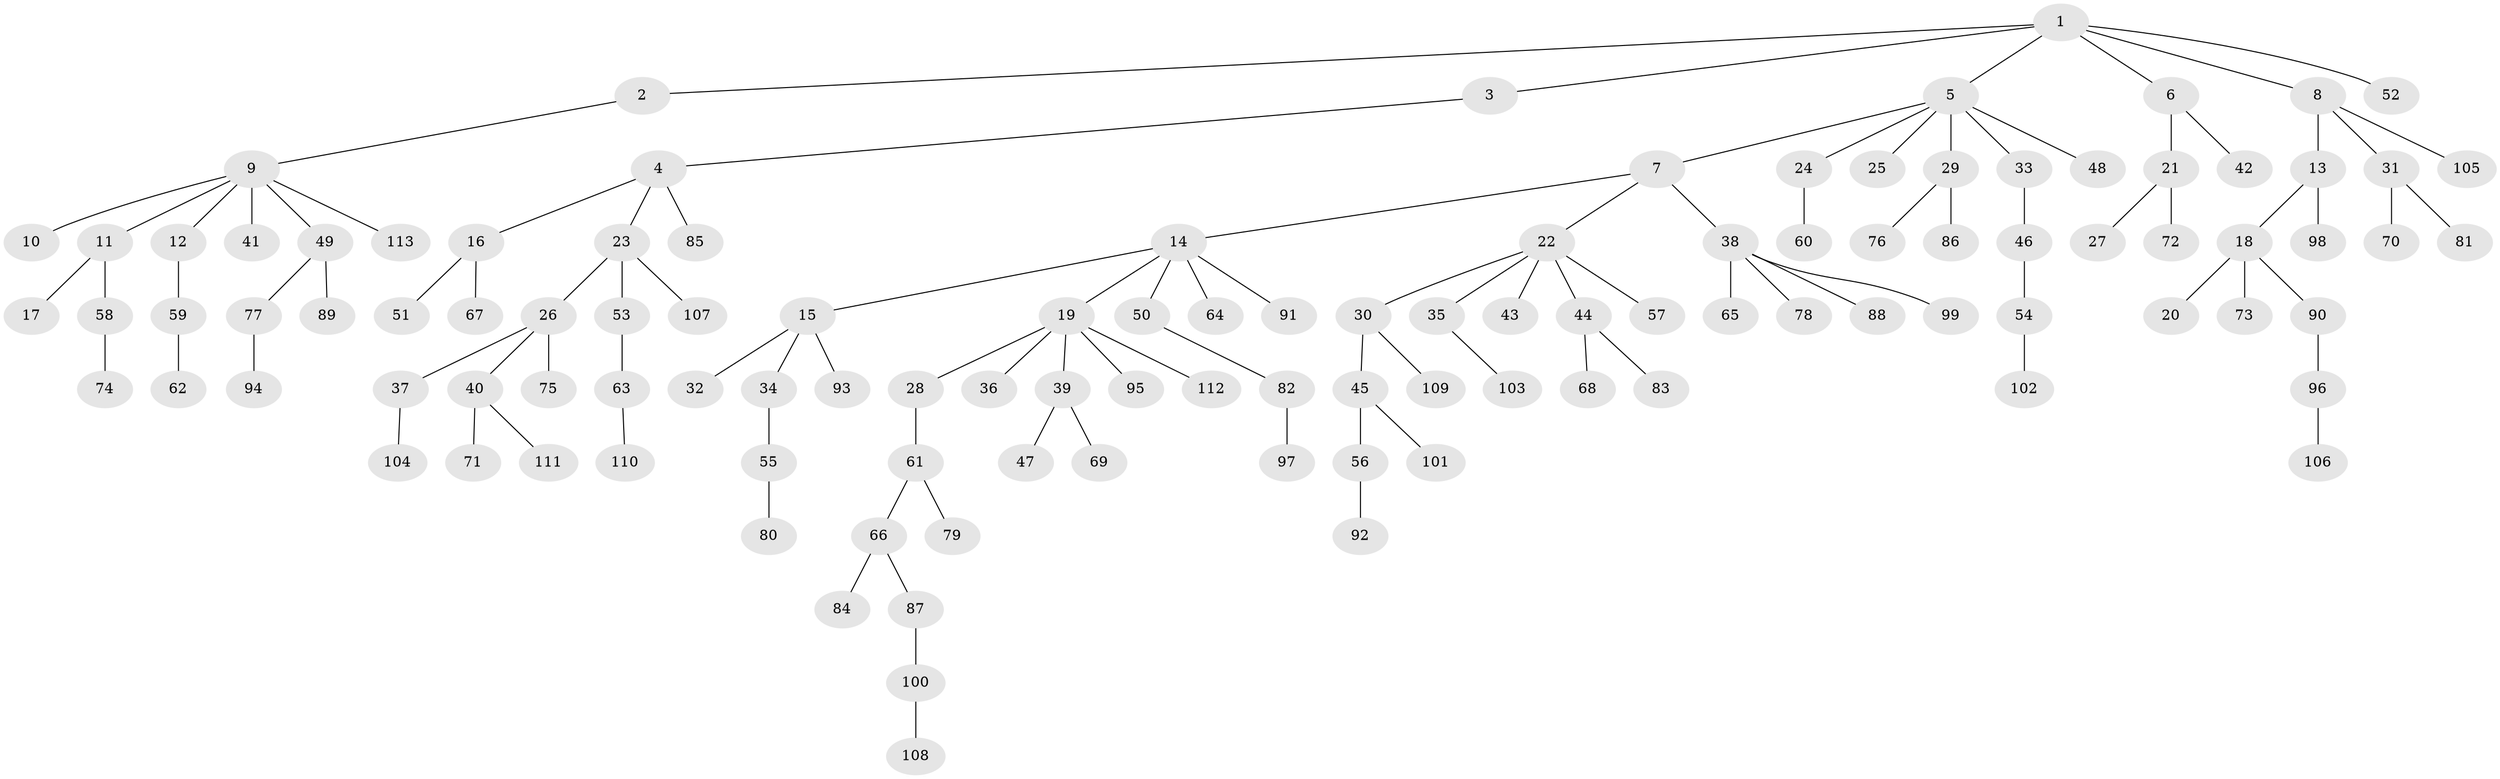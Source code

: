 // coarse degree distribution, {3: 0.1, 1: 0.45, 6: 0.0375, 2: 0.35, 4: 0.0125, 5: 0.05}
// Generated by graph-tools (version 1.1) at 2025/37/03/04/25 23:37:30]
// undirected, 113 vertices, 112 edges
graph export_dot {
  node [color=gray90,style=filled];
  1;
  2;
  3;
  4;
  5;
  6;
  7;
  8;
  9;
  10;
  11;
  12;
  13;
  14;
  15;
  16;
  17;
  18;
  19;
  20;
  21;
  22;
  23;
  24;
  25;
  26;
  27;
  28;
  29;
  30;
  31;
  32;
  33;
  34;
  35;
  36;
  37;
  38;
  39;
  40;
  41;
  42;
  43;
  44;
  45;
  46;
  47;
  48;
  49;
  50;
  51;
  52;
  53;
  54;
  55;
  56;
  57;
  58;
  59;
  60;
  61;
  62;
  63;
  64;
  65;
  66;
  67;
  68;
  69;
  70;
  71;
  72;
  73;
  74;
  75;
  76;
  77;
  78;
  79;
  80;
  81;
  82;
  83;
  84;
  85;
  86;
  87;
  88;
  89;
  90;
  91;
  92;
  93;
  94;
  95;
  96;
  97;
  98;
  99;
  100;
  101;
  102;
  103;
  104;
  105;
  106;
  107;
  108;
  109;
  110;
  111;
  112;
  113;
  1 -- 2;
  1 -- 3;
  1 -- 5;
  1 -- 6;
  1 -- 8;
  1 -- 52;
  2 -- 9;
  3 -- 4;
  4 -- 16;
  4 -- 23;
  4 -- 85;
  5 -- 7;
  5 -- 24;
  5 -- 25;
  5 -- 29;
  5 -- 33;
  5 -- 48;
  6 -- 21;
  6 -- 42;
  7 -- 14;
  7 -- 22;
  7 -- 38;
  8 -- 13;
  8 -- 31;
  8 -- 105;
  9 -- 10;
  9 -- 11;
  9 -- 12;
  9 -- 41;
  9 -- 49;
  9 -- 113;
  11 -- 17;
  11 -- 58;
  12 -- 59;
  13 -- 18;
  13 -- 98;
  14 -- 15;
  14 -- 19;
  14 -- 50;
  14 -- 64;
  14 -- 91;
  15 -- 32;
  15 -- 34;
  15 -- 93;
  16 -- 51;
  16 -- 67;
  18 -- 20;
  18 -- 73;
  18 -- 90;
  19 -- 28;
  19 -- 36;
  19 -- 39;
  19 -- 95;
  19 -- 112;
  21 -- 27;
  21 -- 72;
  22 -- 30;
  22 -- 35;
  22 -- 43;
  22 -- 44;
  22 -- 57;
  23 -- 26;
  23 -- 53;
  23 -- 107;
  24 -- 60;
  26 -- 37;
  26 -- 40;
  26 -- 75;
  28 -- 61;
  29 -- 76;
  29 -- 86;
  30 -- 45;
  30 -- 109;
  31 -- 70;
  31 -- 81;
  33 -- 46;
  34 -- 55;
  35 -- 103;
  37 -- 104;
  38 -- 65;
  38 -- 78;
  38 -- 88;
  38 -- 99;
  39 -- 47;
  39 -- 69;
  40 -- 71;
  40 -- 111;
  44 -- 68;
  44 -- 83;
  45 -- 56;
  45 -- 101;
  46 -- 54;
  49 -- 77;
  49 -- 89;
  50 -- 82;
  53 -- 63;
  54 -- 102;
  55 -- 80;
  56 -- 92;
  58 -- 74;
  59 -- 62;
  61 -- 66;
  61 -- 79;
  63 -- 110;
  66 -- 84;
  66 -- 87;
  77 -- 94;
  82 -- 97;
  87 -- 100;
  90 -- 96;
  96 -- 106;
  100 -- 108;
}
